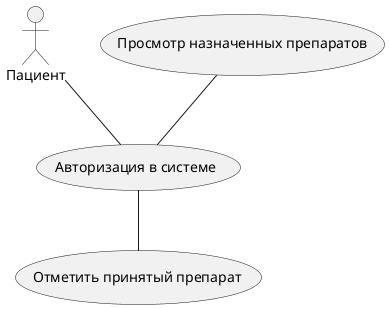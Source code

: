 @startuml

actor Пациент as Patient

usecase "Авторизация в системе" as Login
usecase "Просмотр назначенных препаратов" as ViewMeds
usecase "Отметить принятый препарат" as MarkMed


ViewMeds -- Login
Patient -- Login
Login -- MarkMed
@enduml